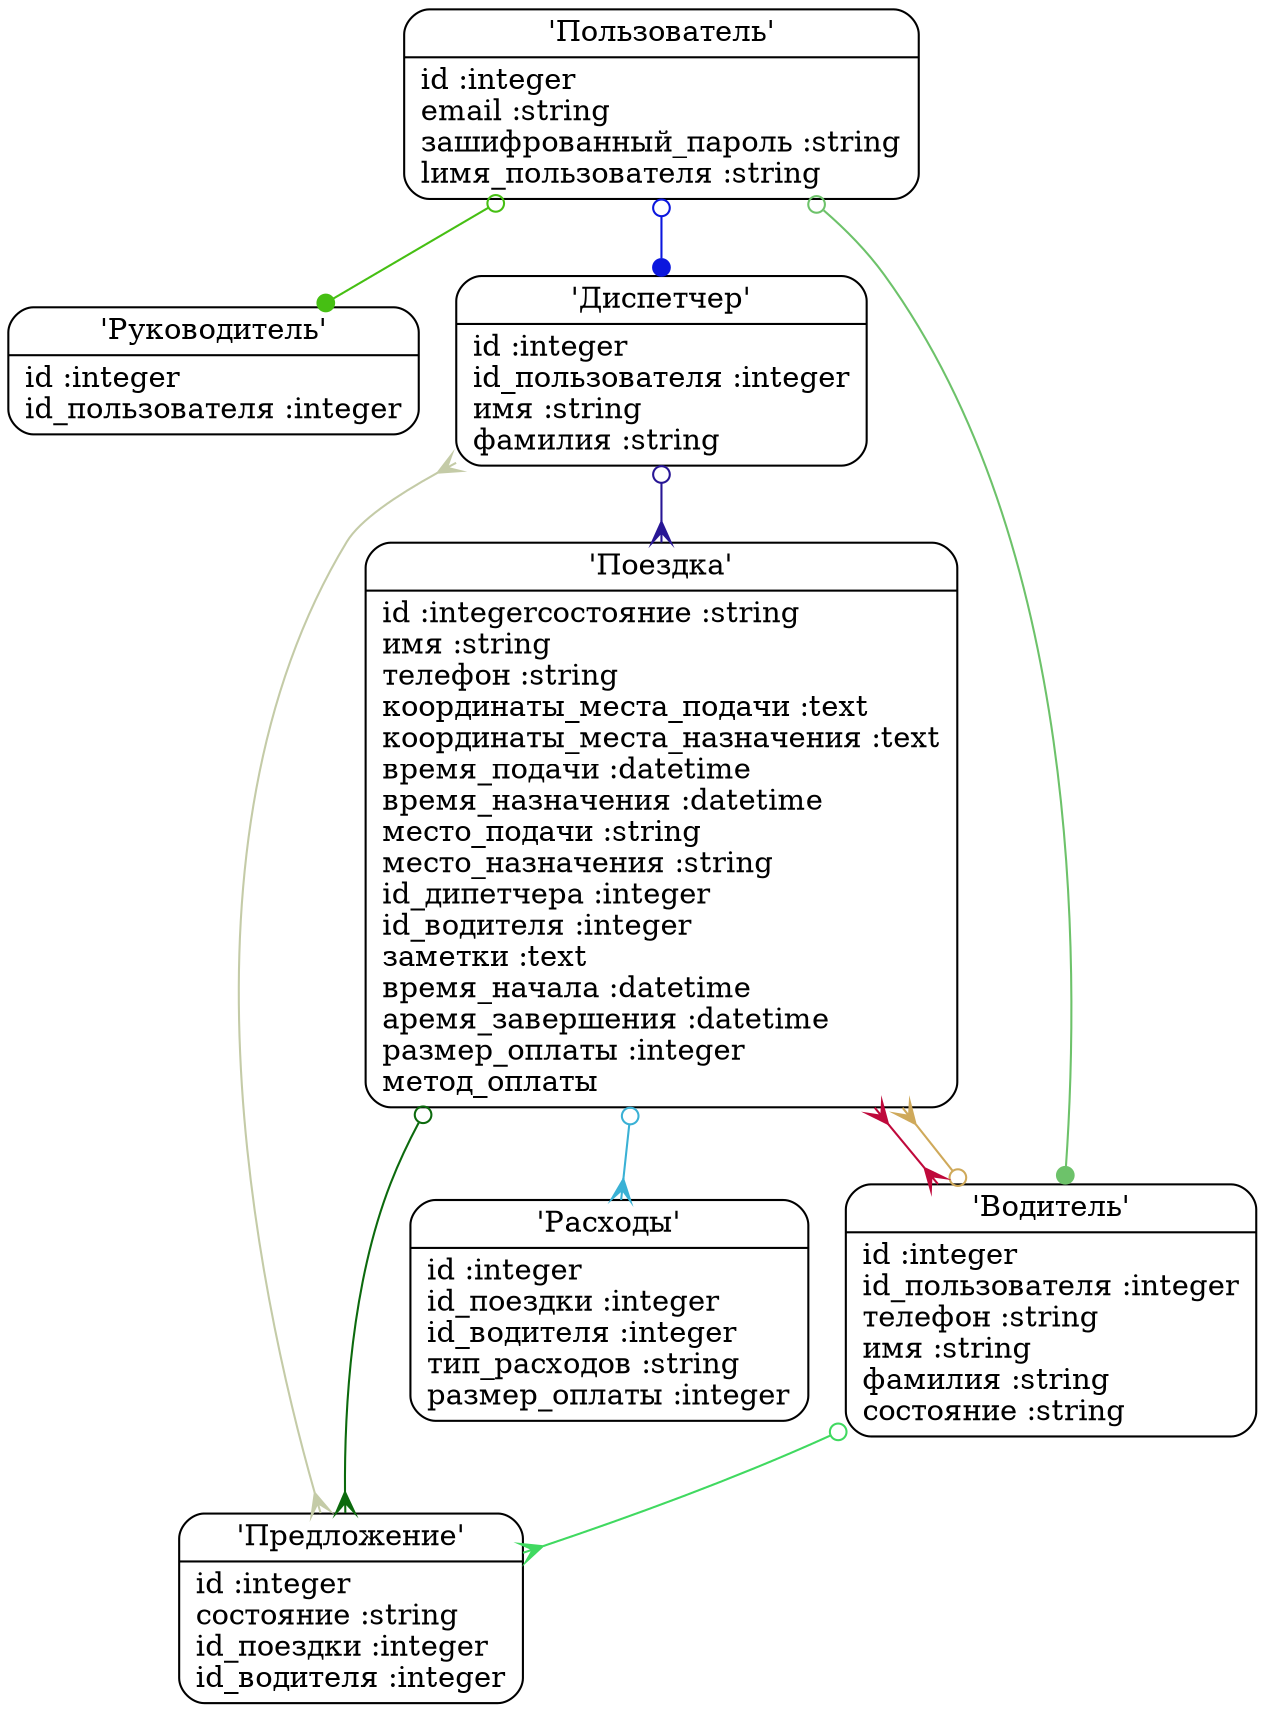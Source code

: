 digraph models_diagram {
	graph[overlap=false, splines=true]
	"Руководитель" [shape=Mrecord, label="{'Руководитель'|id :integer\lid_пользователя :integer\l}"]
	"Диспетчер" [shape=Mrecord, label="{'Диспетчер'|id :integer\lid_пользователя :integer\lимя :string\lфамилия :string\l}"]
	"Водитель" [shape=Mrecord, label="{'Водитель'|id :integer\lid_пользователя :integer\lтелефон :string\lимя :string\lфамилия :string\lсостояние :string\l}"]
	"Расходы" [shape=Mrecord, label="{'Расходы'|id :integer\lid_поездки :integer\lid_водителя :integer\lтип_расходов :string\lразмер_оплаты :integer}"]
  "Предложение" [shape=Mrecord, label="{'Предложение'|id :integer\lсостояние :string\lid_поездки :integer\lid_водителя :integer\l}"]
  "Поездка" [shape=Mrecord, label="{'Поездка'|id :integer\состояние :string\lимя :string\lтелефон :string\lкоординаты_места_подачи :text\lкоординаты_места_назначения :text\lвремя_подачи :datetime\lвремя_назначения :datetime\lместо_подачи :string\lместо_назначения :string\lid_дипетчера :integer\lid_водителя :integer\lзаметки :text\lвремя_начала :datetime\lаремя_завершения :datetime\lразмер_оплаты :integer\lметод_оплаты\l}"]
  "Пользователь" [shape=Mrecord, label="{'Пользователь'|id :integer\lemail :string\lзашифрованный_пароль :string\llимя_пользователя :string\l}"]
	"Диспетчер" -> "Поездка" [arrowtail=odot, arrowhead=crow, dir=both color="#281695"]
	"Диспетчер" -> "Предложение" [arrowtail=crow, arrowhead=crow, dir=both color="#C4CBA7"]
	"Водитель" -> "Поездка" [arrowtail=odot, arrowhead=crow, dir=both color="#CFA95A"]
	"Водитель" -> "Предложение" [arrowtail=odot, arrowhead=crow, dir=both color="#40D960"]
	"Поездка" -> "Предложение" [arrowtail=odot, arrowhead=crow, dir=both color="#0C6A0D"]
	"Поездка" -> "Водитель" [arrowtail=crow, arrowhead=crow, dir=both color="#BF093B"]
	"Поездка" -> "Расходы" [arrowtail=odot, arrowhead=crow, dir=both color="#3AB1D5"]
	"Пользователь" -> "Водитель" [arrowtail=odot, arrowhead=dot, dir=both color="#6DC26A"]
	"Пользователь" -> "Диспетчер" [arrowtail=odot, arrowhead=dot, dir=both color="#0C17DE"]
	"Пользователь" -> "Руководитель" [arrowtail=odot, arrowhead=dot, dir=both color="#46BF13"]
}
